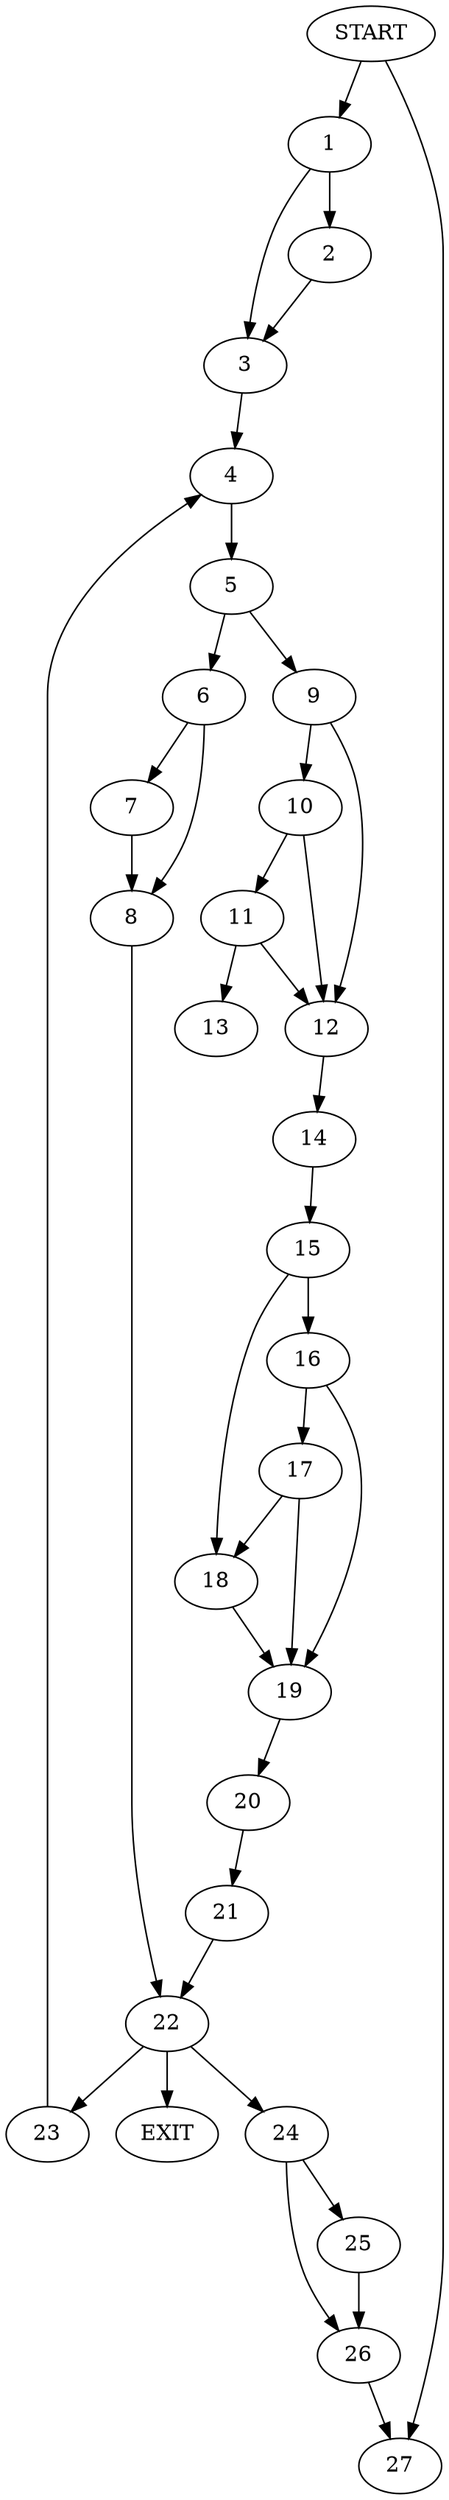 digraph { 
0 [label="START"];
1;
2;
3;
4;
5;
6;
7;
8;
9;
10;
11;
12;
13;
14;
15;
16;
17;
18;
19;
20;
21;
22;
23;
24;
25;
26;
27;
28[label="EXIT"];
0 -> 1;
0 -> 27;
1 -> 2;
1 -> 3;
2 -> 3;
3 -> 4;
4 -> 5;
5 -> 6;
5 -> 9;
6 -> 7;
6 -> 8;
7 -> 8;
8 -> 22;
9 -> 12;
9 -> 10;
10 -> 12;
10 -> 11;
11 -> 12;
11 -> 13;
12 -> 14;
14 -> 15;
15 -> 18;
15 -> 16;
16 -> 17;
16 -> 19;
17 -> 18;
17 -> 19;
18 -> 19;
19 -> 20;
20 -> 21;
21 -> 22;
22 -> 28;
22 -> 23;
22:s2 -> 24;
23 -> 4;
24 -> 25;
24 -> 26;
25 -> 26;
26 -> 27;
}